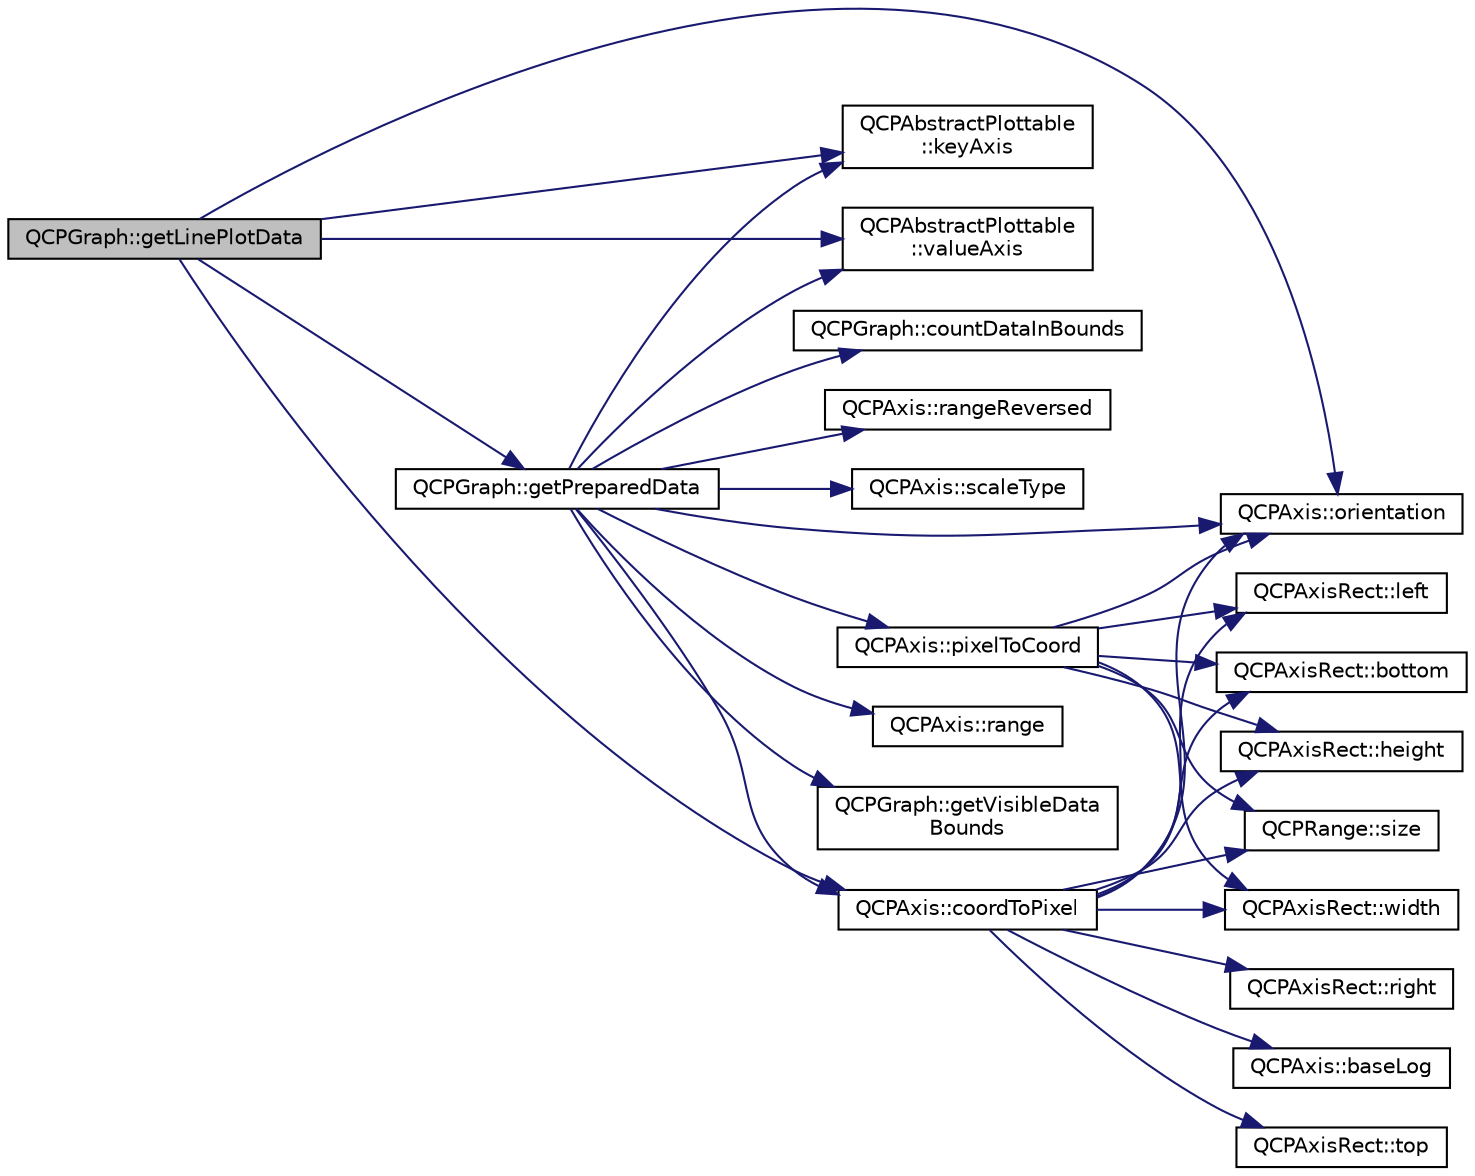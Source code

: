 digraph "QCPGraph::getLinePlotData"
{
  edge [fontname="Helvetica",fontsize="10",labelfontname="Helvetica",labelfontsize="10"];
  node [fontname="Helvetica",fontsize="10",shape=record];
  rankdir="LR";
  Node1 [label="QCPGraph::getLinePlotData",height=0.2,width=0.4,color="black", fillcolor="grey75", style="filled", fontcolor="black"];
  Node1 -> Node2 [color="midnightblue",fontsize="10",style="solid",fontname="Helvetica"];
  Node2 [label="QCPAbstractPlottable\l::keyAxis",height=0.2,width=0.4,color="black", fillcolor="white", style="filled",URL="$class_q_c_p_abstract_plottable.html#a72c7a09c22963f2c943f07112b311103"];
  Node1 -> Node3 [color="midnightblue",fontsize="10",style="solid",fontname="Helvetica"];
  Node3 [label="QCPAbstractPlottable\l::valueAxis",height=0.2,width=0.4,color="black", fillcolor="white", style="filled",URL="$class_q_c_p_abstract_plottable.html#a3106f9d34d330a6097a8ec5905e5b519"];
  Node1 -> Node4 [color="midnightblue",fontsize="10",style="solid",fontname="Helvetica"];
  Node4 [label="QCPGraph::getPreparedData",height=0.2,width=0.4,color="black", fillcolor="white", style="filled",URL="$class_q_c_p_graph.html#ab420b46ba638dc3252439fe16687b244"];
  Node4 -> Node2 [color="midnightblue",fontsize="10",style="solid",fontname="Helvetica"];
  Node4 -> Node3 [color="midnightblue",fontsize="10",style="solid",fontname="Helvetica"];
  Node4 -> Node5 [color="midnightblue",fontsize="10",style="solid",fontname="Helvetica"];
  Node5 [label="QCPGraph::getVisibleData\lBounds",height=0.2,width=0.4,color="black", fillcolor="white", style="filled",URL="$class_q_c_p_graph.html#a6a317cb14a83dae0841c7041a63d6d9d"];
  Node4 -> Node6 [color="midnightblue",fontsize="10",style="solid",fontname="Helvetica"];
  Node6 [label="QCPAxis::coordToPixel",height=0.2,width=0.4,color="black", fillcolor="white", style="filled",URL="$class_q_c_p_axis.html#a985ae693b842fb0422b4390fe36d299a"];
  Node6 -> Node7 [color="midnightblue",fontsize="10",style="solid",fontname="Helvetica"];
  Node7 [label="QCPAxis::orientation",height=0.2,width=0.4,color="black", fillcolor="white", style="filled",URL="$class_q_c_p_axis.html#a57483f2f60145ddc9e63f3af53959265"];
  Node6 -> Node8 [color="midnightblue",fontsize="10",style="solid",fontname="Helvetica"];
  Node8 [label="QCPRange::size",height=0.2,width=0.4,color="black", fillcolor="white", style="filled",URL="$class_q_c_p_range.html#afa57c13049b965edb6fd1c00ac56338a"];
  Node6 -> Node9 [color="midnightblue",fontsize="10",style="solid",fontname="Helvetica"];
  Node9 [label="QCPAxisRect::width",height=0.2,width=0.4,color="black", fillcolor="white", style="filled",URL="$class_q_c_p_axis_rect.html#a45bf5c17f4ca29131b7eb0db06efc259"];
  Node6 -> Node10 [color="midnightblue",fontsize="10",style="solid",fontname="Helvetica"];
  Node10 [label="QCPAxisRect::left",height=0.2,width=0.4,color="black", fillcolor="white", style="filled",URL="$class_q_c_p_axis_rect.html#a55b3ecf72a3a65b053f7651b88db458d"];
  Node6 -> Node11 [color="midnightblue",fontsize="10",style="solid",fontname="Helvetica"];
  Node11 [label="QCPAxisRect::right",height=0.2,width=0.4,color="black", fillcolor="white", style="filled",URL="$class_q_c_p_axis_rect.html#a6d0f989fc552aa2b563cf82f8fc81e61"];
  Node6 -> Node12 [color="midnightblue",fontsize="10",style="solid",fontname="Helvetica"];
  Node12 [label="QCPAxis::baseLog",height=0.2,width=0.4,color="black", fillcolor="white", style="filled",URL="$class_q_c_p_axis.html#a1385765db2419ee5fb5505a6cf9130fb"];
  Node6 -> Node13 [color="midnightblue",fontsize="10",style="solid",fontname="Helvetica"];
  Node13 [label="QCPAxisRect::bottom",height=0.2,width=0.4,color="black", fillcolor="white", style="filled",URL="$class_q_c_p_axis_rect.html#af2b5982ebe7e6f781b9bf1cc371a60d8"];
  Node6 -> Node14 [color="midnightblue",fontsize="10",style="solid",fontname="Helvetica"];
  Node14 [label="QCPAxisRect::height",height=0.2,width=0.4,color="black", fillcolor="white", style="filled",URL="$class_q_c_p_axis_rect.html#a1c55c4f3bef40cf01b21820316c8469e"];
  Node6 -> Node15 [color="midnightblue",fontsize="10",style="solid",fontname="Helvetica"];
  Node15 [label="QCPAxisRect::top",height=0.2,width=0.4,color="black", fillcolor="white", style="filled",URL="$class_q_c_p_axis_rect.html#ac45aef1eb75cea46b241b6303028a607"];
  Node4 -> Node16 [color="midnightblue",fontsize="10",style="solid",fontname="Helvetica"];
  Node16 [label="QCPGraph::countDataInBounds",height=0.2,width=0.4,color="black", fillcolor="white", style="filled",URL="$class_q_c_p_graph.html#a13f6a3aa60227e03ab1f7aa8eec6589f"];
  Node4 -> Node17 [color="midnightblue",fontsize="10",style="solid",fontname="Helvetica"];
  Node17 [label="QCPAxis::rangeReversed",height=0.2,width=0.4,color="black", fillcolor="white", style="filled",URL="$class_q_c_p_axis.html#ade26dc7994ccd8a11f64fd83377ee021"];
  Node4 -> Node7 [color="midnightblue",fontsize="10",style="solid",fontname="Helvetica"];
  Node4 -> Node18 [color="midnightblue",fontsize="10",style="solid",fontname="Helvetica"];
  Node18 [label="QCPAxis::pixelToCoord",height=0.2,width=0.4,color="black", fillcolor="white", style="filled",URL="$class_q_c_p_axis.html#ae9289ef7043b9d966af88eaa95b037d1"];
  Node18 -> Node7 [color="midnightblue",fontsize="10",style="solid",fontname="Helvetica"];
  Node18 -> Node10 [color="midnightblue",fontsize="10",style="solid",fontname="Helvetica"];
  Node18 -> Node9 [color="midnightblue",fontsize="10",style="solid",fontname="Helvetica"];
  Node18 -> Node8 [color="midnightblue",fontsize="10",style="solid",fontname="Helvetica"];
  Node18 -> Node13 [color="midnightblue",fontsize="10",style="solid",fontname="Helvetica"];
  Node18 -> Node14 [color="midnightblue",fontsize="10",style="solid",fontname="Helvetica"];
  Node4 -> Node19 [color="midnightblue",fontsize="10",style="solid",fontname="Helvetica"];
  Node19 [label="QCPAxis::scaleType",height=0.2,width=0.4,color="black", fillcolor="white", style="filled",URL="$class_q_c_p_axis.html#a8563e13407bc0616da7f7c84e02de170"];
  Node4 -> Node20 [color="midnightblue",fontsize="10",style="solid",fontname="Helvetica"];
  Node20 [label="QCPAxis::range",height=0.2,width=0.4,color="black", fillcolor="white", style="filled",URL="$class_q_c_p_axis.html#ab1ea79a4f5ea4cf42620f8f51c477ac4"];
  Node1 -> Node7 [color="midnightblue",fontsize="10",style="solid",fontname="Helvetica"];
  Node1 -> Node6 [color="midnightblue",fontsize="10",style="solid",fontname="Helvetica"];
}
